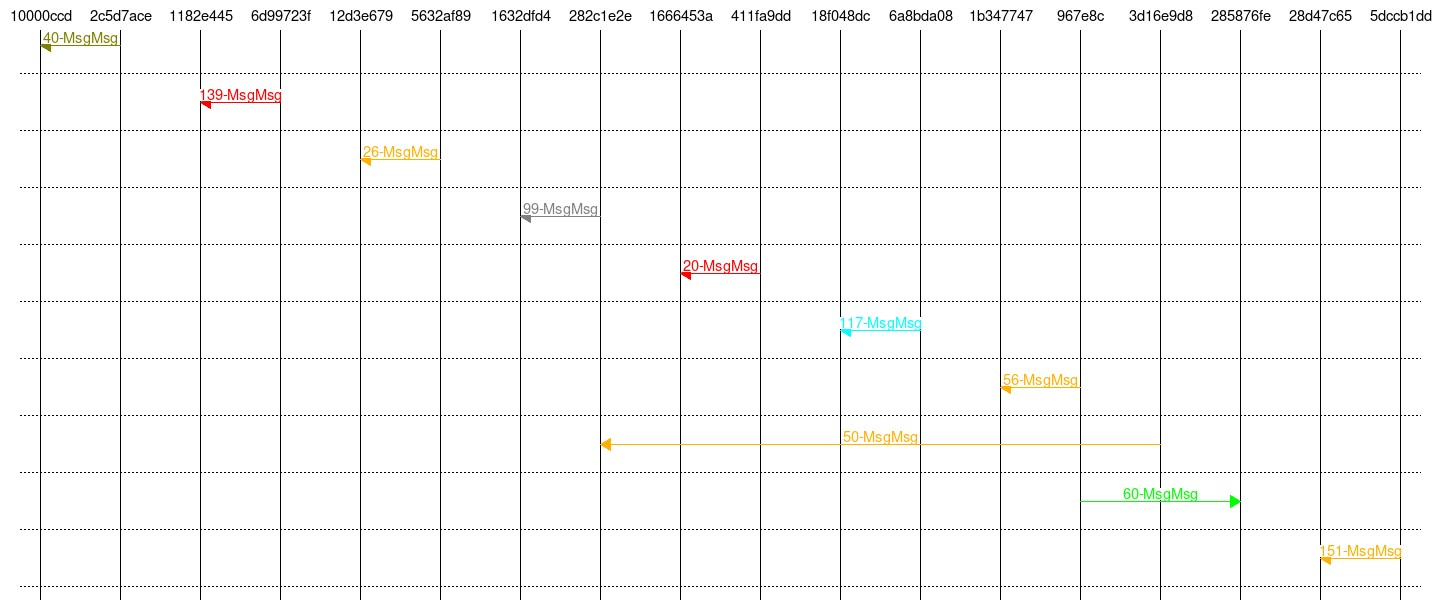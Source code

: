 msc { 
10000ccd,2c5d7ace,1182e445,6d99723f,12d3e679,5632af89,1632dfd4,282c1e2e,1666453a,411fa9dd,18f048dc,6a8bda08,1b347747,967e8c,3d16e9d8,285876fe,28d47c65,5dccb1dd;

2c5d7ace=>10000ccd [label="40-MsgMsg", textcolor="olive", linecolor="olive"];
---;
6d99723f=>1182e445 [label="139-MsgMsg", textcolor="red", linecolor="red"];
---;
5632af89=>12d3e679 [label="26-MsgMsg", textcolor="orange", linecolor="orange"];
---;
282c1e2e=>1632dfd4 [label="99-MsgMsg", textcolor="gray", linecolor="gray"];
---;
411fa9dd=>1666453a [label="20-MsgMsg", textcolor="red", linecolor="red"];
---;
6a8bda08=>18f048dc [label="117-MsgMsg", textcolor="aqua", linecolor="aqua"];
---;
967e8c=>1b347747 [label="56-MsgMsg", textcolor="orange", linecolor="orange"];
---;
3d16e9d8=>282c1e2e [label="50-MsgMsg", textcolor="orange", linecolor="orange"];
---;
967e8c=>285876fe [label="60-MsgMsg", textcolor="green", linecolor="green"];
---;
5dccb1dd=>28d47c65 [label="151-MsgMsg", textcolor="orange", linecolor="orange"];
---;
}
